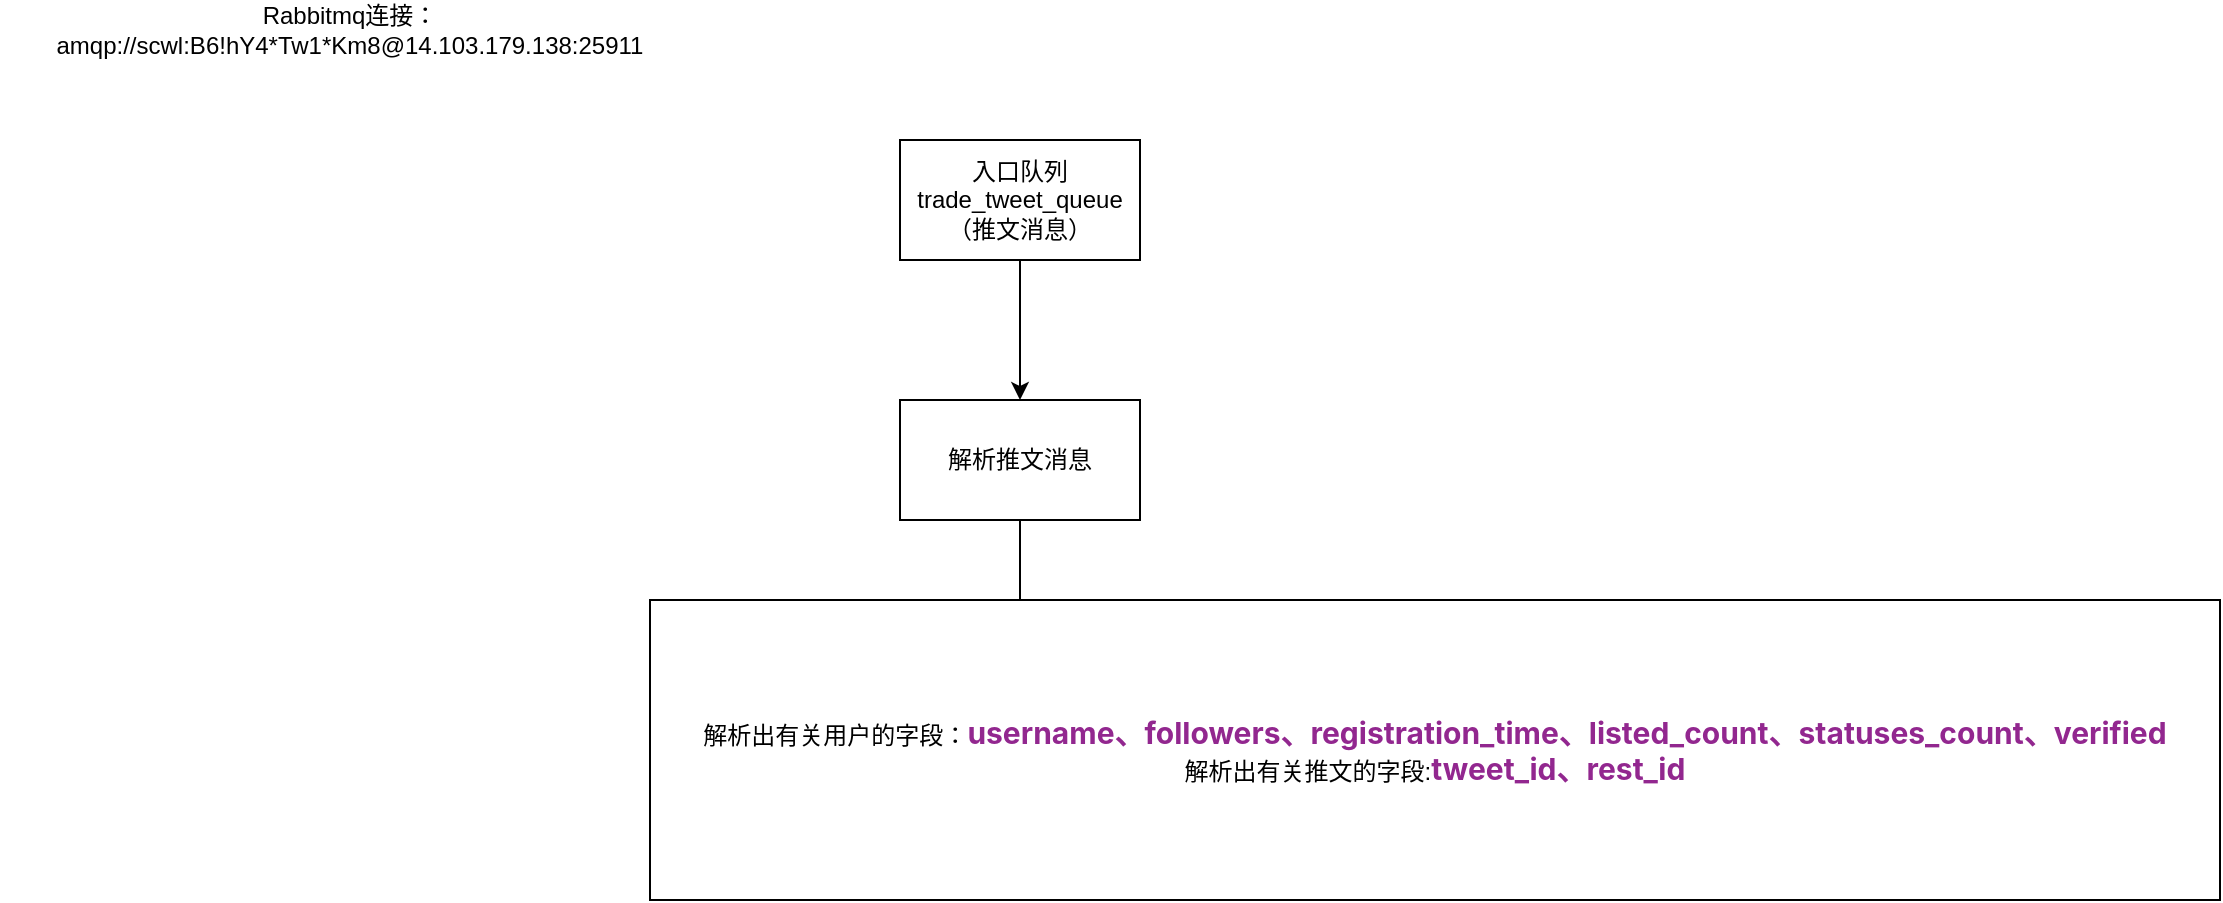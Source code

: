 <mxfile version="28.2.1">
  <diagram name="第 1 页" id="umrIpPI_rZNtFiKTd7qA">
    <mxGraphModel dx="2253" dy="751" grid="1" gridSize="10" guides="1" tooltips="1" connect="1" arrows="1" fold="1" page="1" pageScale="1" pageWidth="827" pageHeight="1169" math="0" shadow="0">
      <root>
        <mxCell id="0" />
        <mxCell id="1" parent="0" />
        <mxCell id="yu3B8ISFJLg7ts8vIUwh-4" style="edgeStyle=orthogonalEdgeStyle;rounded=0;orthogonalLoop=1;jettySize=auto;html=1;" edge="1" parent="1" source="yu3B8ISFJLg7ts8vIUwh-1">
          <mxGeometry relative="1" as="geometry">
            <mxPoint x="220" y="270" as="targetPoint" />
          </mxGeometry>
        </mxCell>
        <mxCell id="yu3B8ISFJLg7ts8vIUwh-1" value="入口队列&lt;br&gt;trade_tweet_queue&lt;br&gt;（推文消息）" style="rounded=0;whiteSpace=wrap;html=1;" vertex="1" parent="1">
          <mxGeometry x="160" y="140" width="120" height="60" as="geometry" />
        </mxCell>
        <mxCell id="yu3B8ISFJLg7ts8vIUwh-3" value="Rabbitmq连接：amqp://scwl:B6!hY4*Tw1*Km8@14.103.179.138:25911" style="text;html=1;align=center;verticalAlign=middle;whiteSpace=wrap;rounded=0;" vertex="1" parent="1">
          <mxGeometry x="-290" y="70" width="350" height="30" as="geometry" />
        </mxCell>
        <mxCell id="yu3B8ISFJLg7ts8vIUwh-6" style="edgeStyle=orthogonalEdgeStyle;rounded=0;orthogonalLoop=1;jettySize=auto;html=1;" edge="1" parent="1" source="yu3B8ISFJLg7ts8vIUwh-5">
          <mxGeometry relative="1" as="geometry">
            <mxPoint x="220" y="400" as="targetPoint" />
          </mxGeometry>
        </mxCell>
        <mxCell id="yu3B8ISFJLg7ts8vIUwh-5" value="解析推文消息" style="rounded=0;whiteSpace=wrap;html=1;" vertex="1" parent="1">
          <mxGeometry x="160" y="270" width="120" height="60" as="geometry" />
        </mxCell>
        <mxCell id="yu3B8ISFJLg7ts8vIUwh-8" value="解析出有关用户的字段：&lt;span style=&quot;color: rgb(146, 39, 143); font-family: &amp;quot;Public Sans&amp;quot;, -apple-system, BlinkMacSystemFont, &amp;quot;Segoe UI&amp;quot;, Oxygen, Ubuntu, Cantarell, &amp;quot;Fira Sans&amp;quot;, &amp;quot;Droid Sans&amp;quot;, &amp;quot;Helvetica Neue&amp;quot;, sans-serif; font-size: 15px; font-weight: 700; text-align: start; white-space-collapse: preserve-breaks; background-color: rgb(255, 255, 255);&quot;&gt;username、&lt;/span&gt;&lt;span style=&quot;color: rgb(146, 39, 143); font-family: &amp;quot;Public Sans&amp;quot;, -apple-system, BlinkMacSystemFont, &amp;quot;Segoe UI&amp;quot;, Oxygen, Ubuntu, Cantarell, &amp;quot;Fira Sans&amp;quot;, &amp;quot;Droid Sans&amp;quot;, &amp;quot;Helvetica Neue&amp;quot;, sans-serif; font-size: 15px; font-weight: 700; text-align: start; white-space-collapse: preserve-breaks; background-color: rgb(255, 255, 255);&quot;&gt;followers、&lt;/span&gt;&lt;span style=&quot;color: rgb(146, 39, 143); font-family: &amp;quot;Public Sans&amp;quot;, -apple-system, BlinkMacSystemFont, &amp;quot;Segoe UI&amp;quot;, Oxygen, Ubuntu, Cantarell, &amp;quot;Fira Sans&amp;quot;, &amp;quot;Droid Sans&amp;quot;, &amp;quot;Helvetica Neue&amp;quot;, sans-serif; font-size: 15px; font-weight: 700; text-align: start; white-space-collapse: preserve-breaks; background-color: rgb(255, 255, 255);&quot;&gt;registration_time、&lt;/span&gt;&lt;span style=&quot;color: rgb(146, 39, 143); font-family: &amp;quot;Public Sans&amp;quot;, -apple-system, BlinkMacSystemFont, &amp;quot;Segoe UI&amp;quot;, Oxygen, Ubuntu, Cantarell, &amp;quot;Fira Sans&amp;quot;, &amp;quot;Droid Sans&amp;quot;, &amp;quot;Helvetica Neue&amp;quot;, sans-serif; font-size: 15px; font-weight: 700; text-align: start; white-space-collapse: preserve-breaks; background-color: rgb(255, 255, 255);&quot;&gt;listed_count、&lt;/span&gt;&lt;span style=&quot;background-color: light-dark(rgb(255, 255, 255), rgb(18, 18, 18)); color: light-dark(rgb(146, 39, 143), rgb(244, 152, 242)); font-family: &amp;quot;Public Sans&amp;quot;, -apple-system, BlinkMacSystemFont, &amp;quot;Segoe UI&amp;quot;, Oxygen, Ubuntu, Cantarell, &amp;quot;Fira Sans&amp;quot;, &amp;quot;Droid Sans&amp;quot;, &amp;quot;Helvetica Neue&amp;quot;, sans-serif; font-size: 15px; font-weight: 700; white-space-collapse: preserve-breaks; text-align: start;&quot;&gt;statuses_count、&lt;/span&gt;&lt;span style=&quot;background-color: light-dark(rgb(255, 255, 255), rgb(18, 18, 18)); color: light-dark(rgb(146, 39, 143), rgb(244, 152, 242)); font-family: &amp;quot;Public Sans&amp;quot;, -apple-system, BlinkMacSystemFont, &amp;quot;Segoe UI&amp;quot;, Oxygen, Ubuntu, Cantarell, &amp;quot;Fira Sans&amp;quot;, &amp;quot;Droid Sans&amp;quot;, &amp;quot;Helvetica Neue&amp;quot;, sans-serif; font-size: 15px; font-weight: 700; white-space-collapse: preserve-breaks; text-align: start;&quot;&gt;verified&lt;/span&gt;&lt;div&gt;解析出有关推文的字段:&lt;span style=&quot;background-color: rgb(255, 255, 255); color: rgb(146, 39, 143); font-family: &amp;quot;Public Sans&amp;quot;, -apple-system, BlinkMacSystemFont, &amp;quot;Segoe UI&amp;quot;, Oxygen, Ubuntu, Cantarell, &amp;quot;Fira Sans&amp;quot;, &amp;quot;Droid Sans&amp;quot;, &amp;quot;Helvetica Neue&amp;quot;, sans-serif; font-size: 15px; font-weight: 700; text-align: start; white-space-collapse: preserve-breaks;&quot;&gt;tweet_id、&lt;/span&gt;&lt;span style=&quot;background-color: rgb(255, 255, 255); color: rgb(146, 39, 143); font-family: &amp;quot;Public Sans&amp;quot;, -apple-system, BlinkMacSystemFont, &amp;quot;Segoe UI&amp;quot;, Oxygen, Ubuntu, Cantarell, &amp;quot;Fira Sans&amp;quot;, &amp;quot;Droid Sans&amp;quot;, &amp;quot;Helvetica Neue&amp;quot;, sans-serif; font-size: 15px; font-weight: 700; text-align: start; white-space-collapse: preserve-breaks;&quot;&gt;rest_id&lt;/span&gt;&lt;/div&gt;" style="rounded=0;whiteSpace=wrap;html=1;" vertex="1" parent="1">
          <mxGeometry x="35" y="370" width="785" height="150" as="geometry" />
        </mxCell>
      </root>
    </mxGraphModel>
  </diagram>
</mxfile>
